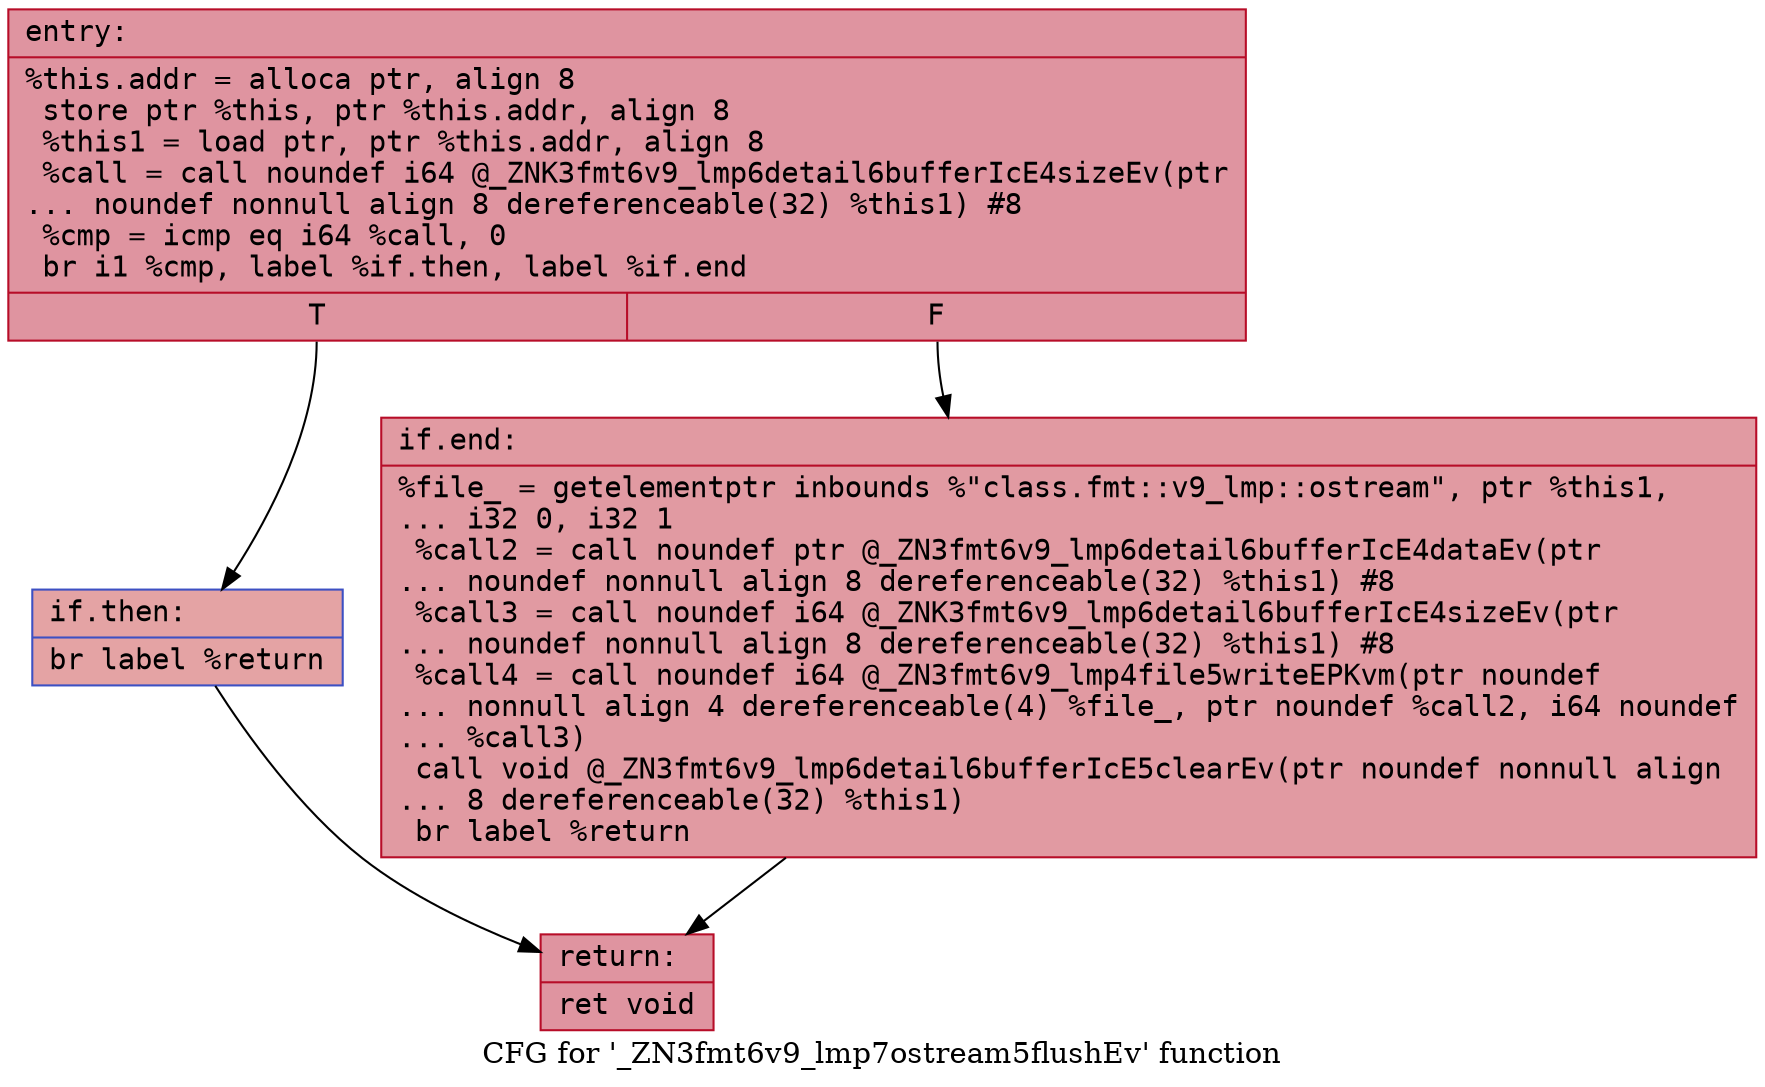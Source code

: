digraph "CFG for '_ZN3fmt6v9_lmp7ostream5flushEv' function" {
	label="CFG for '_ZN3fmt6v9_lmp7ostream5flushEv' function";

	Node0x55957a4c9740 [shape=record,color="#b70d28ff", style=filled, fillcolor="#b70d2870" fontname="Courier",label="{entry:\l|  %this.addr = alloca ptr, align 8\l  store ptr %this, ptr %this.addr, align 8\l  %this1 = load ptr, ptr %this.addr, align 8\l  %call = call noundef i64 @_ZNK3fmt6v9_lmp6detail6bufferIcE4sizeEv(ptr\l... noundef nonnull align 8 dereferenceable(32) %this1) #8\l  %cmp = icmp eq i64 %call, 0\l  br i1 %cmp, label %if.then, label %if.end\l|{<s0>T|<s1>F}}"];
	Node0x55957a4c9740:s0 -> Node0x55957a4c9ac0[tooltip="entry -> if.then\nProbability 37.50%" ];
	Node0x55957a4c9740:s1 -> Node0x55957a4c9b30[tooltip="entry -> if.end\nProbability 62.50%" ];
	Node0x55957a4c9ac0 [shape=record,color="#3d50c3ff", style=filled, fillcolor="#c32e3170" fontname="Courier",label="{if.then:\l|  br label %return\l}"];
	Node0x55957a4c9ac0 -> Node0x55957a4c9c50[tooltip="if.then -> return\nProbability 100.00%" ];
	Node0x55957a4c9b30 [shape=record,color="#b70d28ff", style=filled, fillcolor="#bb1b2c70" fontname="Courier",label="{if.end:\l|  %file_ = getelementptr inbounds %\"class.fmt::v9_lmp::ostream\", ptr %this1,\l... i32 0, i32 1\l  %call2 = call noundef ptr @_ZN3fmt6v9_lmp6detail6bufferIcE4dataEv(ptr\l... noundef nonnull align 8 dereferenceable(32) %this1) #8\l  %call3 = call noundef i64 @_ZNK3fmt6v9_lmp6detail6bufferIcE4sizeEv(ptr\l... noundef nonnull align 8 dereferenceable(32) %this1) #8\l  %call4 = call noundef i64 @_ZN3fmt6v9_lmp4file5writeEPKvm(ptr noundef\l... nonnull align 4 dereferenceable(4) %file_, ptr noundef %call2, i64 noundef\l... %call3)\l  call void @_ZN3fmt6v9_lmp6detail6bufferIcE5clearEv(ptr noundef nonnull align\l... 8 dereferenceable(32) %this1)\l  br label %return\l}"];
	Node0x55957a4c9b30 -> Node0x55957a4c9c50[tooltip="if.end -> return\nProbability 100.00%" ];
	Node0x55957a4c9c50 [shape=record,color="#b70d28ff", style=filled, fillcolor="#b70d2870" fontname="Courier",label="{return:\l|  ret void\l}"];
}
